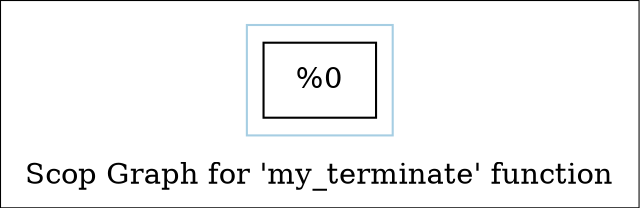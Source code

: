 digraph "Scop Graph for 'my_terminate' function" {
	label="Scop Graph for 'my_terminate' function";

	Node0x104a810 [shape=record,label="{%0}"];
	colorscheme = "paired12"
        subgraph cluster_0x1020570 {
          label = "";
          style = solid;
          color = 1
          Node0x104a810;
        }
}

